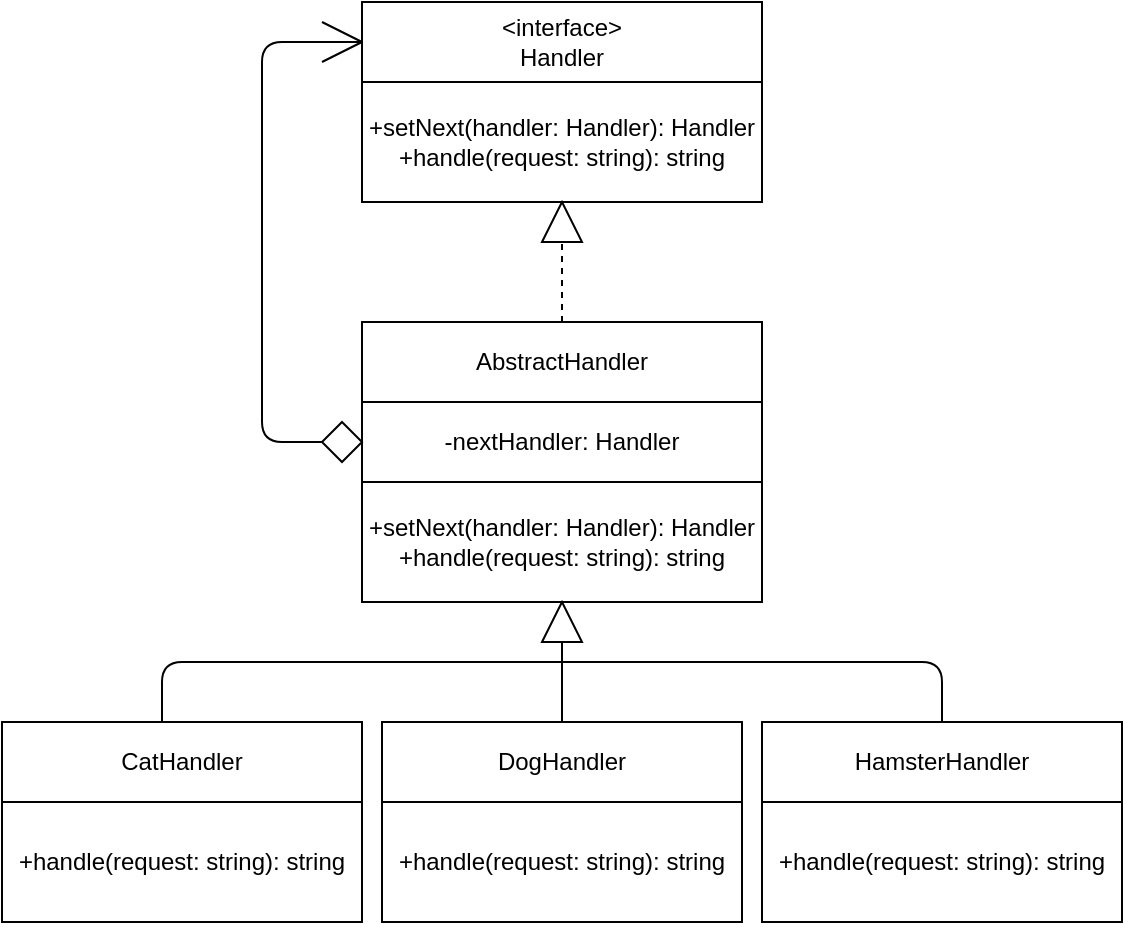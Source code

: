 <mxfile>
    <diagram id="WoPzH3pB-OnY-qUEOCAp" name="Page-1">
        <mxGraphModel dx="611" dy="695" grid="1" gridSize="10" guides="1" tooltips="1" connect="1" arrows="1" fold="1" page="1" pageScale="1" pageWidth="827" pageHeight="1169" math="0" shadow="0">
            <root>
                <mxCell id="0"/>
                <mxCell id="1" parent="0"/>
                <mxCell id="17" value="&amp;lt;interface&amp;gt;&lt;br&gt;Handler" style="rounded=0;whiteSpace=wrap;html=1;" vertex="1" parent="1">
                    <mxGeometry x="240" y="120" width="200" height="40" as="geometry"/>
                </mxCell>
                <mxCell id="18" value="+setNext(handler: Handler): Handler&lt;br&gt;+handle(request: string): string" style="rounded=0;whiteSpace=wrap;html=1;" vertex="1" parent="1">
                    <mxGeometry x="240" y="160" width="200" height="60" as="geometry"/>
                </mxCell>
                <mxCell id="19" value="AbstractHandler" style="rounded=0;whiteSpace=wrap;html=1;" vertex="1" parent="1">
                    <mxGeometry x="240" y="280" width="200" height="40" as="geometry"/>
                </mxCell>
                <mxCell id="20" value="-nextHandler: Handler" style="rounded=0;whiteSpace=wrap;html=1;" vertex="1" parent="1">
                    <mxGeometry x="240" y="320" width="200" height="40" as="geometry"/>
                </mxCell>
                <mxCell id="21" value="+setNext(handler: Handler): Handler&lt;br&gt;+handle(request: string): string" style="rounded=0;whiteSpace=wrap;html=1;" vertex="1" parent="1">
                    <mxGeometry x="240" y="360" width="200" height="60" as="geometry"/>
                </mxCell>
                <mxCell id="22" value="CatHandler" style="rounded=0;whiteSpace=wrap;html=1;" vertex="1" parent="1">
                    <mxGeometry x="60" y="480" width="180" height="40" as="geometry"/>
                </mxCell>
                <mxCell id="23" value="+handle(request: string): string" style="rounded=0;whiteSpace=wrap;html=1;" vertex="1" parent="1">
                    <mxGeometry x="60" y="520" width="180" height="60" as="geometry"/>
                </mxCell>
                <mxCell id="24" value="DogHandler" style="rounded=0;whiteSpace=wrap;html=1;" vertex="1" parent="1">
                    <mxGeometry x="250" y="480" width="180" height="40" as="geometry"/>
                </mxCell>
                <mxCell id="25" value="+handle(request: string): string" style="rounded=0;whiteSpace=wrap;html=1;" vertex="1" parent="1">
                    <mxGeometry x="250" y="520" width="180" height="60" as="geometry"/>
                </mxCell>
                <mxCell id="26" value="HamsterHandler" style="rounded=0;whiteSpace=wrap;html=1;" vertex="1" parent="1">
                    <mxGeometry x="440" y="480" width="180" height="40" as="geometry"/>
                </mxCell>
                <mxCell id="27" value="+handle(request: string): string" style="rounded=0;whiteSpace=wrap;html=1;" vertex="1" parent="1">
                    <mxGeometry x="440" y="520" width="180" height="60" as="geometry"/>
                </mxCell>
                <mxCell id="28" value="" style="endArrow=none;html=1;entryX=0.5;entryY=0;entryDx=0;entryDy=0;" edge="1" parent="1" target="26">
                    <mxGeometry width="50" height="50" relative="1" as="geometry">
                        <mxPoint x="140" y="480" as="sourcePoint"/>
                        <mxPoint x="190" y="430" as="targetPoint"/>
                        <Array as="points">
                            <mxPoint x="140" y="450"/>
                            <mxPoint x="530" y="450"/>
                        </Array>
                    </mxGeometry>
                </mxCell>
                <mxCell id="29" value="" style="endArrow=none;html=1;" edge="1" parent="1">
                    <mxGeometry width="50" height="50" relative="1" as="geometry">
                        <mxPoint x="340" y="480" as="sourcePoint"/>
                        <mxPoint x="340" y="440" as="targetPoint"/>
                    </mxGeometry>
                </mxCell>
                <mxCell id="30" value="" style="triangle;whiteSpace=wrap;html=1;rotation=-90;" vertex="1" parent="1">
                    <mxGeometry x="330" y="420" width="20" height="20" as="geometry"/>
                </mxCell>
                <mxCell id="31" value="" style="rhombus;whiteSpace=wrap;html=1;" vertex="1" parent="1">
                    <mxGeometry x="220" y="330" width="20" height="20" as="geometry"/>
                </mxCell>
                <mxCell id="32" value="" style="endArrow=none;html=1;entryX=0;entryY=0.5;entryDx=0;entryDy=0;exitX=0;exitY=0.5;exitDx=0;exitDy=0;" edge="1" parent="1" source="17" target="31">
                    <mxGeometry width="50" height="50" relative="1" as="geometry">
                        <mxPoint x="160" y="370" as="sourcePoint"/>
                        <mxPoint x="210" y="320" as="targetPoint"/>
                        <Array as="points">
                            <mxPoint x="190" y="140"/>
                            <mxPoint x="190" y="340"/>
                        </Array>
                    </mxGeometry>
                </mxCell>
                <mxCell id="33" value="" style="endArrow=none;html=1;" edge="1" parent="1">
                    <mxGeometry width="50" height="50" relative="1" as="geometry">
                        <mxPoint x="220" y="150" as="sourcePoint"/>
                        <mxPoint x="240" y="140" as="targetPoint"/>
                    </mxGeometry>
                </mxCell>
                <mxCell id="34" value="" style="endArrow=none;html=1;" edge="1" parent="1">
                    <mxGeometry width="50" height="50" relative="1" as="geometry">
                        <mxPoint x="220" y="130" as="sourcePoint"/>
                        <mxPoint x="240" y="140" as="targetPoint"/>
                    </mxGeometry>
                </mxCell>
                <mxCell id="35" value="" style="endArrow=none;dashed=1;html=1;" edge="1" parent="1">
                    <mxGeometry width="50" height="50" relative="1" as="geometry">
                        <mxPoint x="340" y="280" as="sourcePoint"/>
                        <mxPoint x="340" y="240" as="targetPoint"/>
                    </mxGeometry>
                </mxCell>
                <mxCell id="36" value="" style="triangle;whiteSpace=wrap;html=1;rotation=-90;" vertex="1" parent="1">
                    <mxGeometry x="330" y="220" width="20" height="20" as="geometry"/>
                </mxCell>
            </root>
        </mxGraphModel>
    </diagram>
</mxfile>